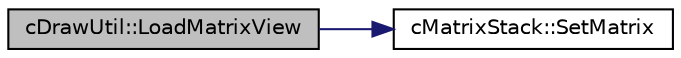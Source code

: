 digraph "cDrawUtil::LoadMatrixView"
{
 // LATEX_PDF_SIZE
  edge [fontname="Helvetica",fontsize="10",labelfontname="Helvetica",labelfontsize="10"];
  node [fontname="Helvetica",fontsize="10",shape=record];
  rankdir="LR";
  Node1 [label="cDrawUtil::LoadMatrixView",height=0.2,width=0.4,color="black", fillcolor="grey75", style="filled", fontcolor="black",tooltip=" "];
  Node1 -> Node2 [color="midnightblue",fontsize="10",style="solid",fontname="Helvetica"];
  Node2 [label="cMatrixStack::SetMatrix",height=0.2,width=0.4,color="black", fillcolor="white", style="filled",URL="$classc_matrix_stack.html#aac860f7ced7d9119d93f1ee712142d35",tooltip=" "];
}
